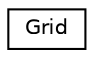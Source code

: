 digraph "Graphical Class Hierarchy"
{
 // LATEX_PDF_SIZE
  edge [fontname="Helvetica",fontsize="10",labelfontname="Helvetica",labelfontsize="10"];
  node [fontname="Helvetica",fontsize="10",shape=record];
  rankdir="LR";
  Node0 [label="Grid",height=0.2,width=0.4,color="black", fillcolor="white", style="filled",URL="$classGrid.html",tooltip=" "];
}

